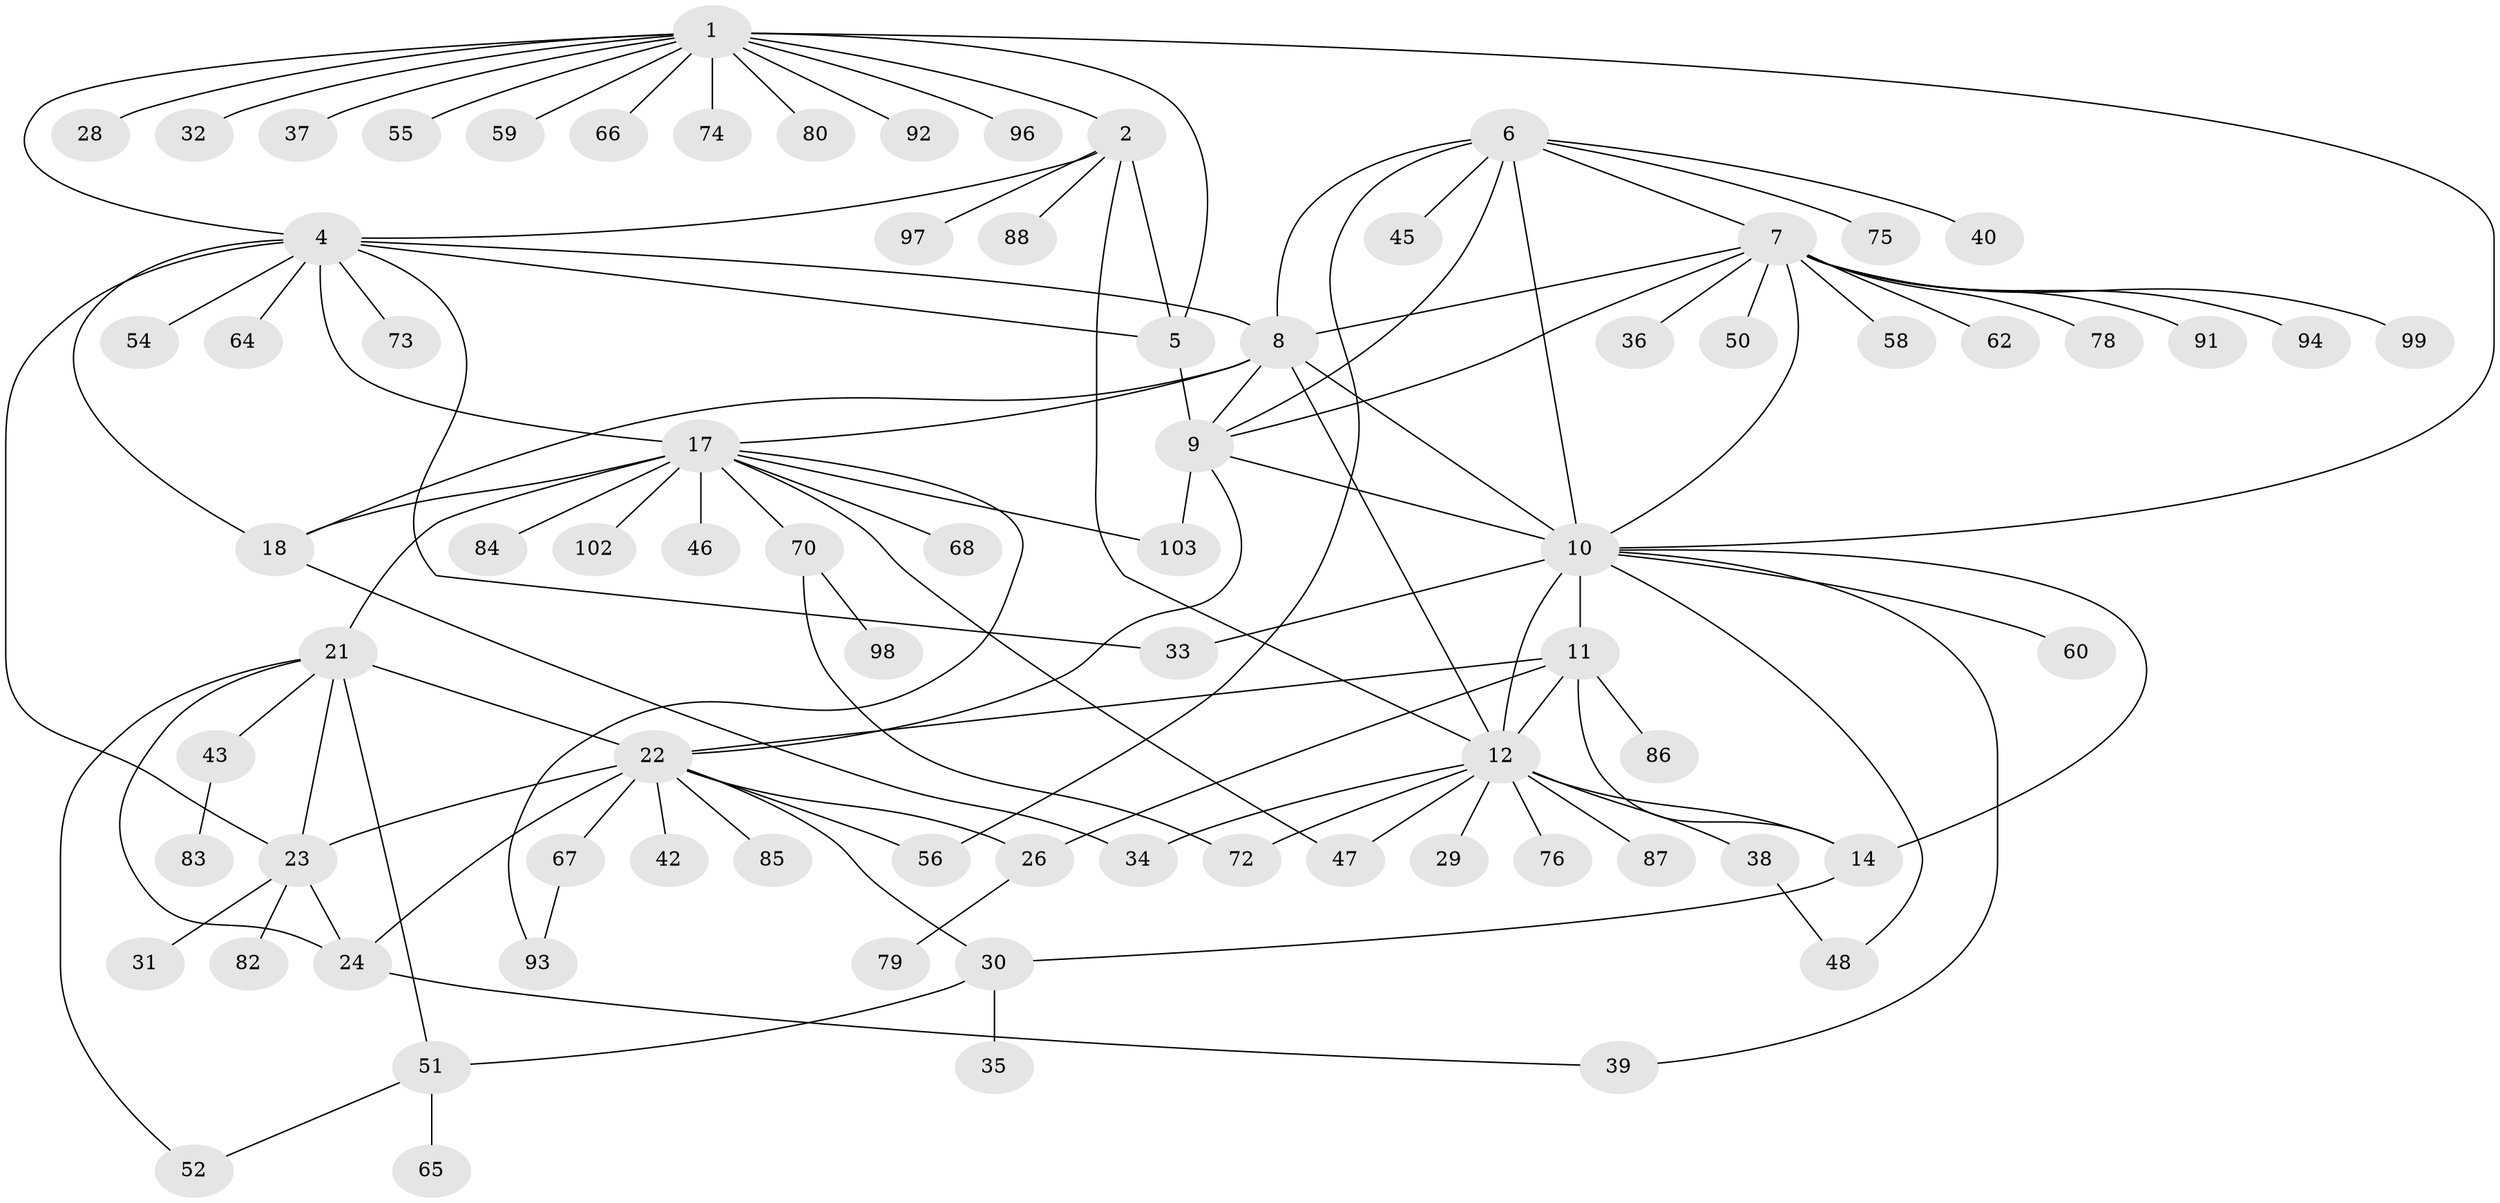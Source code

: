 // Generated by graph-tools (version 1.1) at 2025/52/02/27/25 19:52:18]
// undirected, 79 vertices, 116 edges
graph export_dot {
graph [start="1"]
  node [color=gray90,style=filled];
  1 [super="+3"];
  2;
  4 [super="+20"];
  5 [super="+69"];
  6 [super="+71"];
  7 [super="+44"];
  8 [super="+16"];
  9 [super="+90"];
  10 [super="+13"];
  11 [super="+53"];
  12 [super="+15"];
  14 [super="+89"];
  17 [super="+19"];
  18 [super="+77"];
  21 [super="+27"];
  22 [super="+25"];
  23 [super="+57"];
  24;
  26 [super="+101"];
  28;
  29;
  30 [super="+41"];
  31;
  32;
  33;
  34 [super="+61"];
  35;
  36;
  37;
  38;
  39;
  40;
  42;
  43;
  45;
  46 [super="+49"];
  47;
  48;
  50;
  51 [super="+81"];
  52 [super="+63"];
  54;
  55 [super="+100"];
  56;
  58;
  59;
  60;
  62;
  64;
  65;
  66;
  67;
  68;
  70 [super="+95"];
  72;
  73;
  74;
  75;
  76;
  78;
  79;
  80;
  82;
  83;
  84;
  85;
  86;
  87;
  88;
  91;
  92;
  93;
  94;
  96;
  97;
  98;
  99;
  102;
  103;
  1 -- 2 [weight=2];
  1 -- 4 [weight=2];
  1 -- 5 [weight=2];
  1 -- 10;
  1 -- 32;
  1 -- 55;
  1 -- 59;
  1 -- 66;
  1 -- 74;
  1 -- 96;
  1 -- 37;
  1 -- 28;
  1 -- 80;
  1 -- 92;
  2 -- 4;
  2 -- 5;
  2 -- 12;
  2 -- 88;
  2 -- 97;
  4 -- 5;
  4 -- 23;
  4 -- 54;
  4 -- 64;
  4 -- 17 [weight=2];
  4 -- 18;
  4 -- 33;
  4 -- 73;
  4 -- 8;
  5 -- 9;
  6 -- 7;
  6 -- 8;
  6 -- 9;
  6 -- 10;
  6 -- 40;
  6 -- 45;
  6 -- 56;
  6 -- 75;
  7 -- 8;
  7 -- 9;
  7 -- 10;
  7 -- 36;
  7 -- 50;
  7 -- 58;
  7 -- 62;
  7 -- 78;
  7 -- 91;
  7 -- 94;
  7 -- 99;
  8 -- 9;
  8 -- 10;
  8 -- 17 [weight=2];
  8 -- 18;
  8 -- 12;
  9 -- 10;
  9 -- 103;
  9 -- 22;
  10 -- 48;
  10 -- 60;
  10 -- 33;
  10 -- 39;
  10 -- 11;
  10 -- 12 [weight=2];
  10 -- 14;
  11 -- 12 [weight=2];
  11 -- 14;
  11 -- 22;
  11 -- 26;
  11 -- 86;
  12 -- 14 [weight=2];
  12 -- 29;
  12 -- 72;
  12 -- 38;
  12 -- 76;
  12 -- 47;
  12 -- 87;
  12 -- 34;
  14 -- 30;
  17 -- 18 [weight=2];
  17 -- 21;
  17 -- 47;
  17 -- 70;
  17 -- 84;
  17 -- 93;
  17 -- 68;
  17 -- 102;
  17 -- 103;
  17 -- 46;
  18 -- 34;
  21 -- 22 [weight=2];
  21 -- 23;
  21 -- 24;
  21 -- 43;
  21 -- 51;
  21 -- 52;
  22 -- 23 [weight=2];
  22 -- 24 [weight=2];
  22 -- 30;
  22 -- 42;
  22 -- 85;
  22 -- 26;
  22 -- 67;
  22 -- 56;
  23 -- 24;
  23 -- 31;
  23 -- 82;
  24 -- 39;
  26 -- 79;
  30 -- 35;
  30 -- 51;
  38 -- 48;
  43 -- 83;
  51 -- 52;
  51 -- 65;
  67 -- 93;
  70 -- 72;
  70 -- 98;
}

